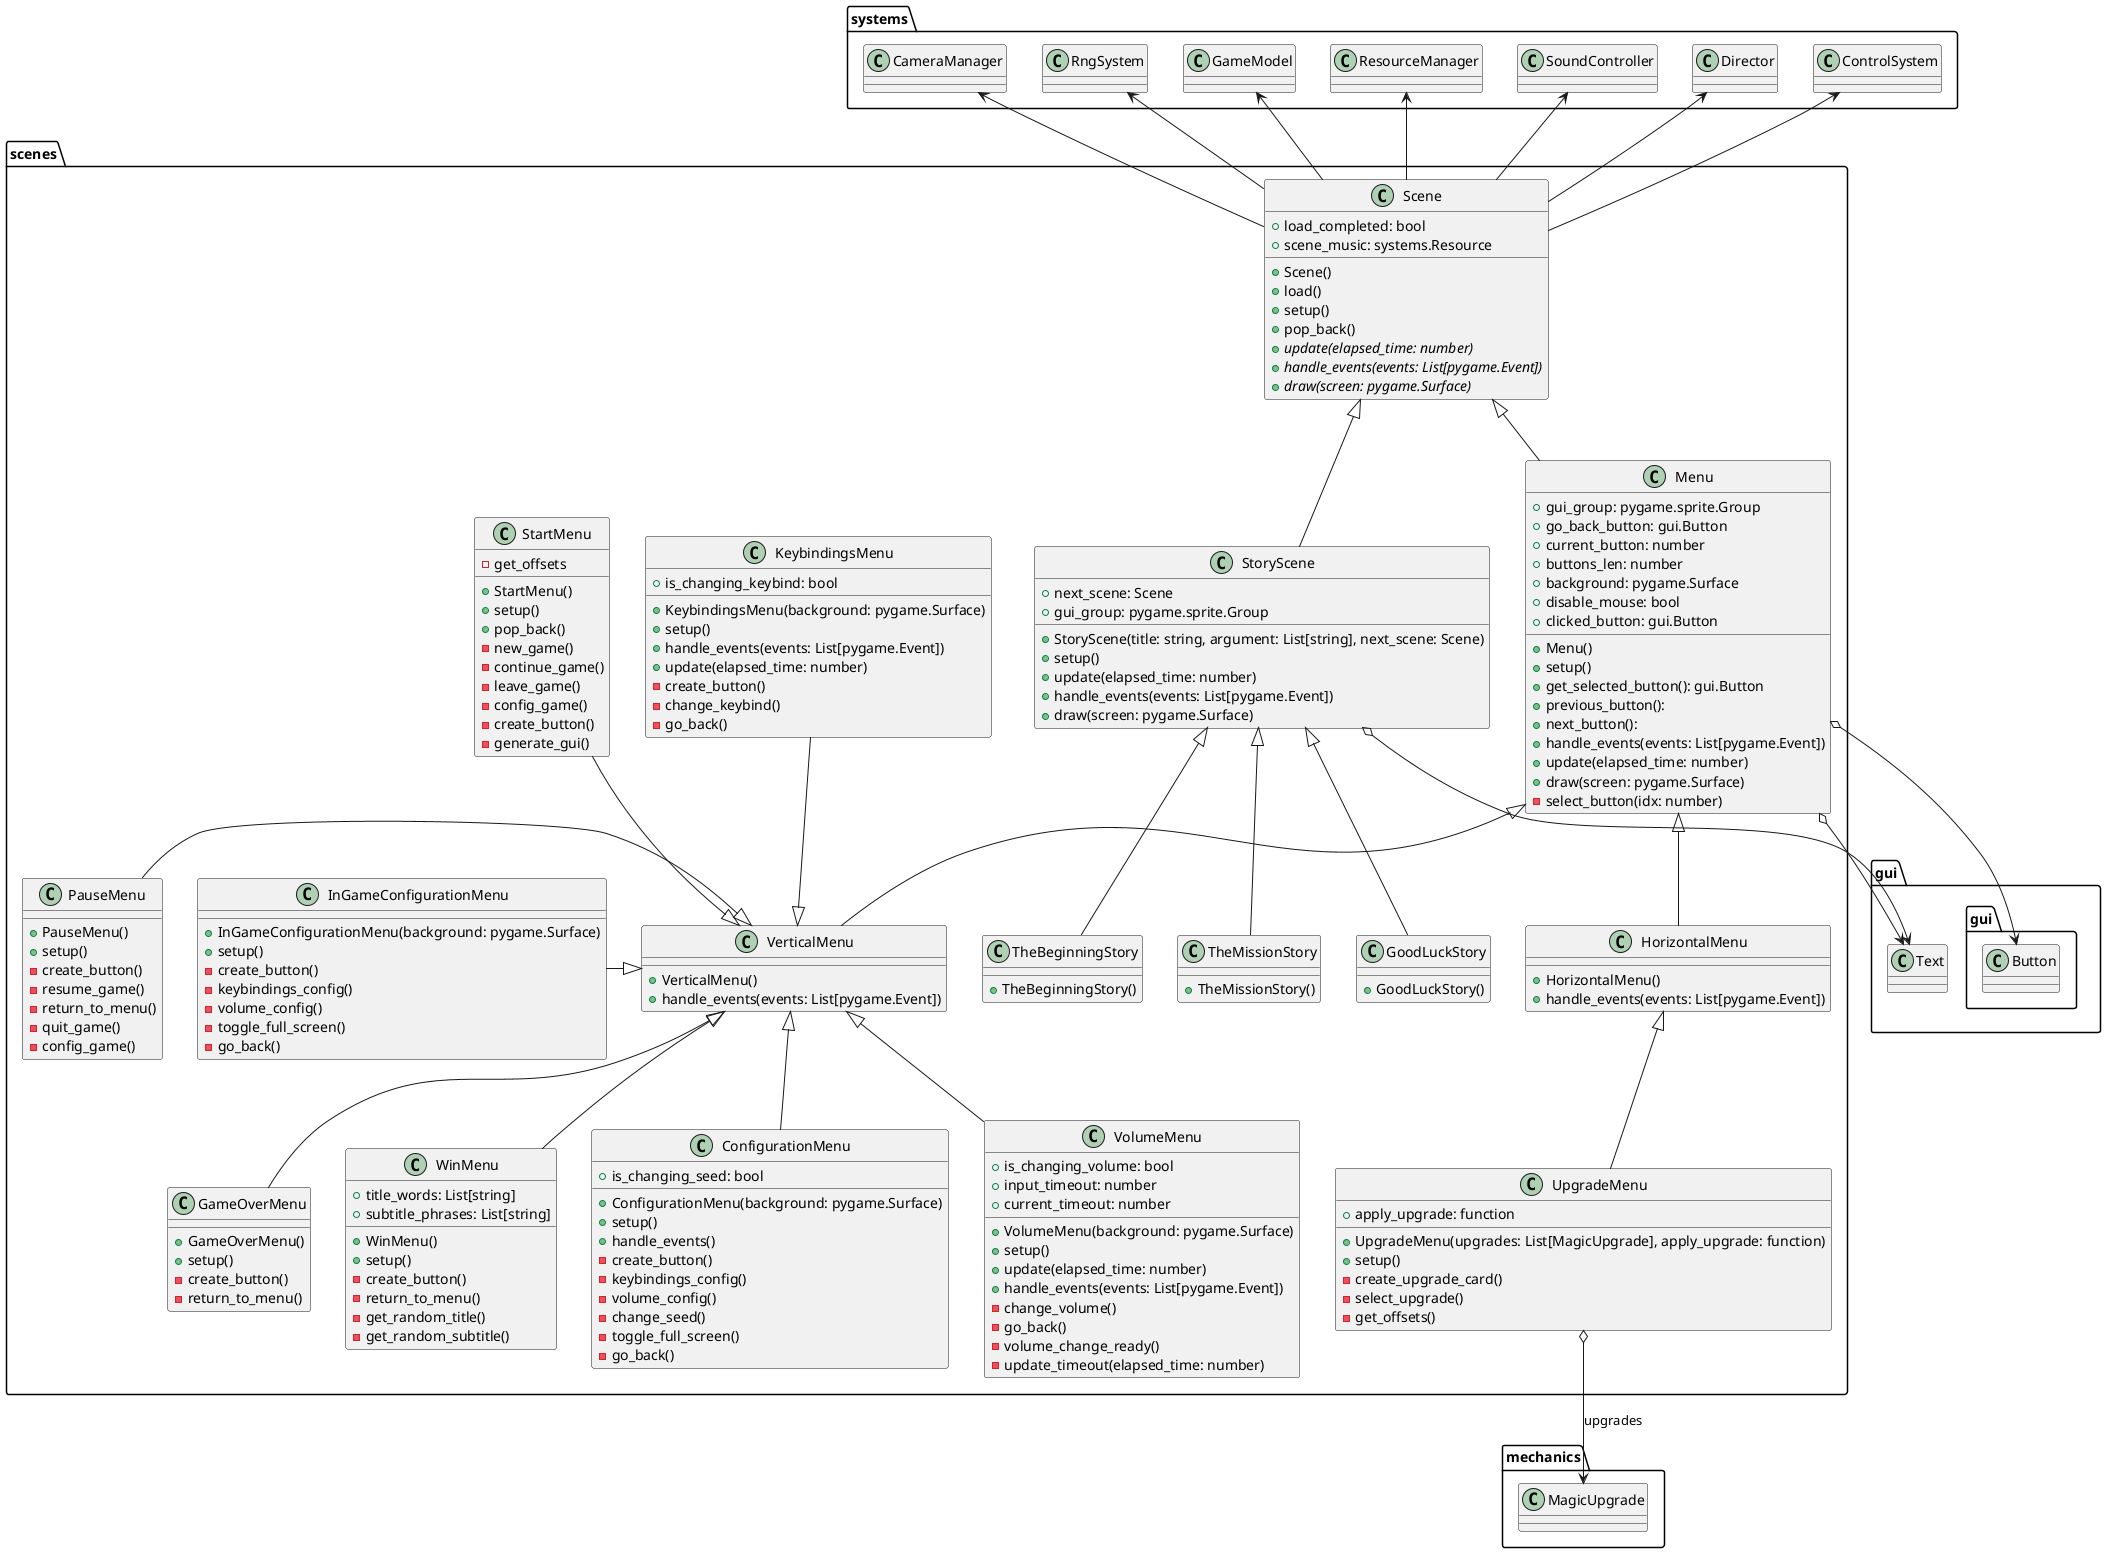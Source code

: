 @startuml menus

class scenes.Scene {
	+ load_completed: bool
	+ scene_music: systems.Resource

	+ Scene()
	+ load()
	+ setup()
	+ pop_back()
	{abstract} + update(elapsed_time: number)
	{abstract} + handle_events(events: List[pygame.Event])
	{abstract} + draw(screen: pygame.Surface)
}

class scenes.Menu extends scenes.Scene {
	+ gui_group: pygame.sprite.Group
	+ go_back_button: gui.Button
	+ current_button: number
	+ buttons_len: number
	+ background: pygame.Surface
	+ disable_mouse: bool
	+ clicked_button: gui.Button

	+ Menu()
	+ setup()
	+ get_selected_button(): gui.Button
	+ previous_button():
	+ next_button():
	+ handle_events(events: List[pygame.Event])
	+ update(elapsed_time: number)
	+ draw(screen: pygame.Surface)
	- select_button(idx: number)
}

class scenes.VerticalMenu extends scenes.Menu {
	+ VerticalMenu()
	+ handle_events(events: List[pygame.Event])
}

class scenes.HorizontalMenu extends scenes.Menu {
	+ HorizontalMenu()
	+ handle_events(events: List[pygame.Event])
}

class scenes.StartMenu {
	+ StartMenu()
	+ setup()
	+ pop_back()
	- new_game()
	- continue_game()
	- leave_game()
	- config_game()
	- create_button()
	- get_offsets
	- generate_gui()
}

class scenes.ConfigurationMenu {
	+ is_changing_seed: bool

	+ ConfigurationMenu(background: pygame.Surface)
	+ setup()
	+ handle_events()
	- create_button()
	- keybindings_config()
	- volume_config()
	- change_seed()
	- toggle_full_screen()
	- go_back()
}

class scenes.VolumeMenu {
	+ is_changing_volume: bool
	+ input_timeout: number
	+ current_timeout: number

	+ VolumeMenu(background: pygame.Surface)
	+ setup()
	+ update(elapsed_time: number)
	+ handle_events(events: List[pygame.Event])
	- change_volume()
	- go_back()
	- volume_change_ready()
	- update_timeout(elapsed_time: number)
}

class scenes.KeybindingsMenu {
	+ is_changing_keybind: bool

	+ KeybindingsMenu(background: pygame.Surface)
	+ setup()
	+ handle_events(events: List[pygame.Event])
	+ update(elapsed_time: number)
	- create_button()
	- change_keybind()
	- go_back()
}

class scenes.PauseMenu {
	+ PauseMenu()
	+ setup()
	- create_button()
	- resume_game()
	- return_to_menu()
	- quit_game()
	- config_game()
}

class scenes.InGameConfigurationMenu {
	+ InGameConfigurationMenu(background: pygame.Surface)
	+ setup()
	- create_button()
	- keybindings_config()
	- volume_config()
	- toggle_full_screen()
	- go_back()
}

class scenes.GameOverMenu {
	+ GameOverMenu()
	+ setup()
	- create_button()
	- return_to_menu()
}

class scenes.WinMenu {
	+ title_words: List[string]
	+ subtitle_phrases: List[string]
	
	+ WinMenu()
	+ setup()
	- create_button()
	- return_to_menu()
	- get_random_title()
	- get_random_subtitle()
}

class scenes.UpgradeMenu extends scenes.HorizontalMenu {
	+ apply_upgrade: function

	+ UpgradeMenu(upgrades: List[MagicUpgrade], apply_upgrade: function)
	+ setup()
	- create_upgrade_card()
	- select_upgrade()
	- get_offsets()
}

class scenes.StoryScene extends scenes.Scene {
	+ next_scene: Scene
	+ gui_group: pygame.sprite.Group

	+ StoryScene(title: string, argument: List[string], next_scene: Scene)
	+ setup()
	+ update(elapsed_time: number)
	+ handle_events(events: List[pygame.Event])
	+ draw(screen: pygame.Surface)
}

class scenes.TheBeginningStory extends scenes.StoryScene {
	+ TheBeginningStory()
}

class scenes.TheMissionStory extends scenes.StoryScene {
	+ TheMissionStory()
}

class scenes.GoodLuckStory extends scenes.StoryScene {
	+ GoodLuckStory()
}

scenes.KeybindingsMenu -down-|> scenes.VerticalMenu
scenes.StartMenu -down-|> scenes.VerticalMenu
scenes.ConfigurationMenu -up-|> scenes.VerticalMenu
scenes.VolumeMenu -up-|> scenes.VerticalMenu
scenes.PauseMenu -right-|> scenes.VerticalMenu
scenes.InGameConfigurationMenu -right-|> scenes.VerticalMenu
scenes.GameOverMenu -up-|> scenes.VerticalMenu
scenes.WinMenu -up-|> scenes.VerticalMenu

scenes.Scene -up-> systems.ControlSystem
scenes.Scene -up-> systems.Director
scenes.Scene -up-> systems.SoundController
scenes.Scene -up-> systems.ResourceManager
scenes.Scene -up-> systems.GameModel
scenes.Scene -up-> systems.RngSystem
scenes.Scene -up-> systems.CameraManager

scenes.Menu o--> gui.gui.Button
scenes.StoryScene o--> gui.Text
scenes.Menu o--> gui.Text

scenes.UpgradeMenu o--> mechanics.MagicUpgrade : upgrades

@enduml
